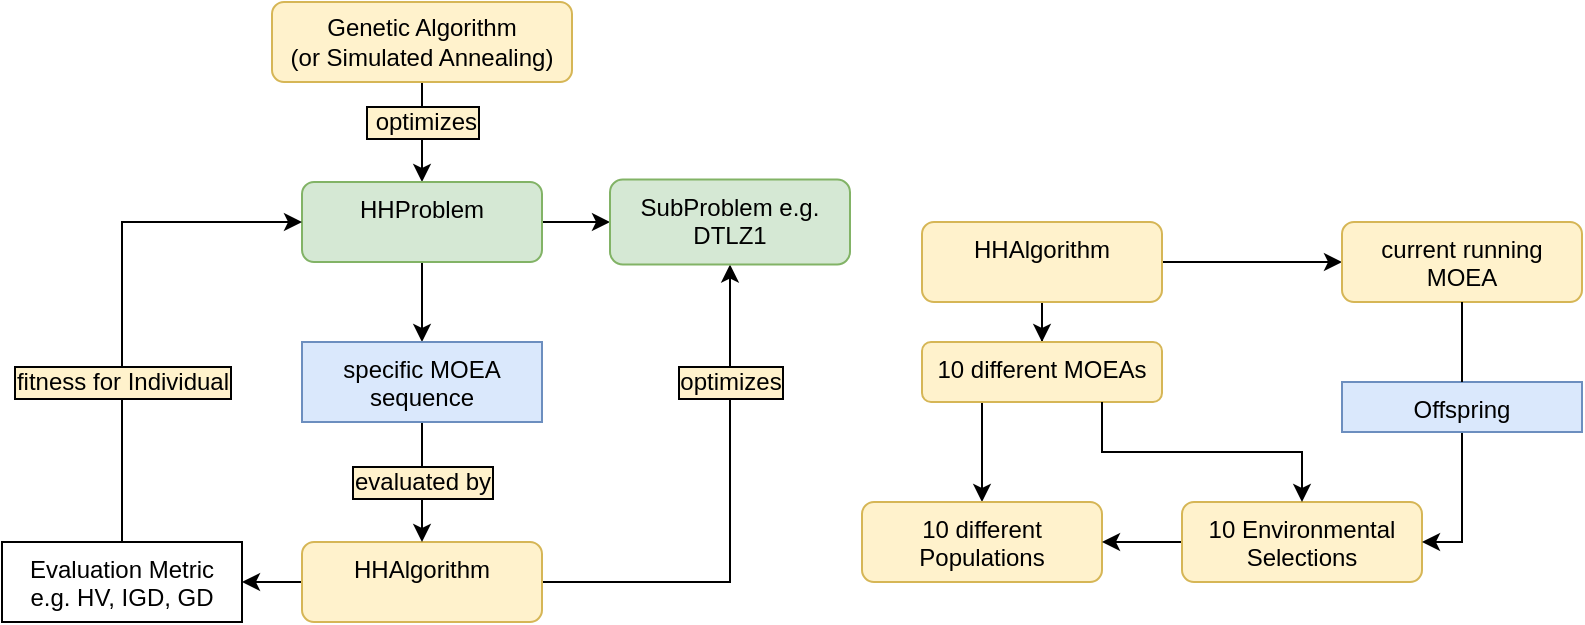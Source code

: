 <mxfile version="14.9.3" type="device"><diagram id="fGqHtpbVRCrbDgPWiqWl" name="Page-1"><mxGraphModel dx="1422" dy="763" grid="1" gridSize="10" guides="1" tooltips="1" connect="1" arrows="1" fold="1" page="1" pageScale="1" pageWidth="827" pageHeight="1169" math="0" shadow="0"><root><mxCell id="0"/><mxCell id="1" parent="0"/><mxCell id="GqoO9GmvlOmXwbJZfiXV-16" value="" style="edgeStyle=orthogonalEdgeStyle;rounded=0;orthogonalLoop=1;jettySize=auto;html=1;entryX=0.5;entryY=0;entryDx=0;entryDy=0;" parent="1" source="GqoO9GmvlOmXwbJZfiXV-4" target="GqoO9GmvlOmXwbJZfiXV-27" edge="1"><mxGeometry relative="1" as="geometry"><mxPoint x="240" y="270" as="targetPoint"/></mxGeometry></mxCell><mxCell id="GqoO9GmvlOmXwbJZfiXV-4" value="Genetic Algorithm&lt;br&gt;(or Simulated Annealing)" style="whiteSpace=wrap;html=1;rounded=1;fillColor=#fff2cc;strokeColor=#d6b656;" parent="1" vertex="1"><mxGeometry x="165" y="190" width="150" height="40" as="geometry"/></mxCell><mxCell id="GqoO9GmvlOmXwbJZfiXV-29" value="" style="edgeStyle=orthogonalEdgeStyle;rounded=0;orthogonalLoop=1;jettySize=auto;html=1;" parent="1" source="GqoO9GmvlOmXwbJZfiXV-27" target="GqoO9GmvlOmXwbJZfiXV-28" edge="1"><mxGeometry relative="1" as="geometry"/></mxCell><mxCell id="GqoO9GmvlOmXwbJZfiXV-45" value="" style="edgeStyle=orthogonalEdgeStyle;rounded=0;orthogonalLoop=1;jettySize=auto;html=1;" parent="1" source="GqoO9GmvlOmXwbJZfiXV-27" target="GqoO9GmvlOmXwbJZfiXV-43" edge="1"><mxGeometry relative="1" as="geometry"/></mxCell><mxCell id="GqoO9GmvlOmXwbJZfiXV-27" value="&lt;div&gt;HHProblem&lt;br&gt;&lt;br&gt;&lt;/div&gt;" style="rounded=1;whiteSpace=wrap;html=1;verticalAlign=top;fillColor=#d5e8d4;strokeColor=#82b366;" parent="1" vertex="1"><mxGeometry x="180" y="280" width="120" height="40" as="geometry"/></mxCell><mxCell id="GqoO9GmvlOmXwbJZfiXV-33" value="" style="edgeStyle=orthogonalEdgeStyle;rounded=0;orthogonalLoop=1;jettySize=auto;html=1;exitX=1;exitY=0.5;exitDx=0;exitDy=0;entryX=0.5;entryY=1;entryDx=0;entryDy=0;" parent="1" source="GqoO9GmvlOmXwbJZfiXV-30" target="GqoO9GmvlOmXwbJZfiXV-28" edge="1"><mxGeometry relative="1" as="geometry"><mxPoint x="510" y="440" as="targetPoint"/><Array as="points"><mxPoint x="394" y="480"/></Array></mxGeometry></mxCell><mxCell id="GqoO9GmvlOmXwbJZfiXV-28" value="SubProblem e.g. DTLZ1" style="whiteSpace=wrap;html=1;rounded=1;verticalAlign=top;fillColor=#d5e8d4;strokeColor=#82b366;" parent="1" vertex="1"><mxGeometry x="334" y="278.75" width="120" height="42.5" as="geometry"/></mxCell><mxCell id="GqoO9GmvlOmXwbJZfiXV-49" value="" style="edgeStyle=orthogonalEdgeStyle;rounded=0;orthogonalLoop=1;jettySize=auto;html=1;" parent="1" source="GqoO9GmvlOmXwbJZfiXV-30" target="GqoO9GmvlOmXwbJZfiXV-48" edge="1"><mxGeometry relative="1" as="geometry"/></mxCell><mxCell id="GqoO9GmvlOmXwbJZfiXV-30" value="HHAlgorithm" style="whiteSpace=wrap;html=1;rounded=1;verticalAlign=top;labelBackgroundColor=none;fillColor=#fff2cc;strokeColor=#d6b656;" parent="1" vertex="1"><mxGeometry x="180" y="460" width="120" height="40" as="geometry"/></mxCell><mxCell id="GqoO9GmvlOmXwbJZfiXV-35" value="&amp;nbsp;optimizes " style="text;html=1;align=center;verticalAlign=middle;resizable=0;points=[];autosize=1;strokeColor=none;labelBackgroundColor=#FFF2CC;labelBorderColor=#000000;" parent="1" vertex="1"><mxGeometry x="205" y="240" width="70" height="20" as="geometry"/></mxCell><mxCell id="GqoO9GmvlOmXwbJZfiXV-37" value="optimizes" style="text;html=1;align=center;verticalAlign=middle;resizable=0;points=[];autosize=1;strokeColor=none;labelBackgroundColor=#FFF2CC;labelBorderColor=#000000;" parent="1" vertex="1"><mxGeometry x="359" y="370" width="70" height="20" as="geometry"/></mxCell><mxCell id="GqoO9GmvlOmXwbJZfiXV-52" value="" style="edgeStyle=orthogonalEdgeStyle;rounded=0;orthogonalLoop=1;jettySize=auto;html=1;" parent="1" source="GqoO9GmvlOmXwbJZfiXV-43" target="GqoO9GmvlOmXwbJZfiXV-30" edge="1"><mxGeometry relative="1" as="geometry"/></mxCell><mxCell id="GqoO9GmvlOmXwbJZfiXV-43" value="&lt;span style=&quot;&quot;&gt;specific MOEA sequence&lt;/span&gt;" style="rounded=0;whiteSpace=wrap;html=1;labelBackgroundColor=none;verticalAlign=top;fillColor=#dae8fc;strokeColor=#6c8ebf;" parent="1" vertex="1"><mxGeometry x="180" y="360" width="120" height="40" as="geometry"/></mxCell><mxCell id="GqoO9GmvlOmXwbJZfiXV-51" value="" style="edgeStyle=orthogonalEdgeStyle;rounded=0;orthogonalLoop=1;jettySize=auto;html=1;entryX=0;entryY=0.5;entryDx=0;entryDy=0;exitX=0.5;exitY=0;exitDx=0;exitDy=0;" parent="1" source="GqoO9GmvlOmXwbJZfiXV-48" target="GqoO9GmvlOmXwbJZfiXV-27" edge="1"><mxGeometry relative="1" as="geometry"><mxPoint x="90" y="350" as="targetPoint"/></mxGeometry></mxCell><mxCell id="GqoO9GmvlOmXwbJZfiXV-48" value="&lt;div&gt;Evaluation Metric&lt;/div&gt;&lt;div&gt;e.g. HV, IGD, GD&lt;br&gt;&lt;/div&gt;" style="rounded=0;whiteSpace=wrap;html=1;labelBackgroundColor=#ffffff;verticalAlign=top;" parent="1" vertex="1"><mxGeometry x="30" y="460" width="120" height="40" as="geometry"/></mxCell><mxCell id="GqoO9GmvlOmXwbJZfiXV-53" value="fitness for Individual" style="text;html=1;align=center;verticalAlign=middle;resizable=0;points=[];autosize=1;strokeColor=none;labelBackgroundColor=#FFF2CC;labelBorderColor=#000000;" parent="1" vertex="1"><mxGeometry x="30" y="370" width="120" height="20" as="geometry"/></mxCell><mxCell id="GqoO9GmvlOmXwbJZfiXV-54" value="evaluated by" style="text;html=1;align=center;verticalAlign=middle;resizable=0;points=[];autosize=1;strokeColor=none;labelBackgroundColor=#FFF2CC;labelBorderColor=#000000;" parent="1" vertex="1"><mxGeometry x="200" y="420" width="80" height="20" as="geometry"/></mxCell><mxCell id="21ypU8rHQXAEZbJ8QXGD-3" value="" style="edgeStyle=orthogonalEdgeStyle;rounded=0;orthogonalLoop=1;jettySize=auto;html=1;exitX=0.5;exitY=1;exitDx=0;exitDy=0;" edge="1" parent="1" source="21ypU8rHQXAEZbJ8QXGD-5" target="21ypU8rHQXAEZbJ8QXGD-8"><mxGeometry relative="1" as="geometry"/></mxCell><mxCell id="21ypU8rHQXAEZbJ8QXGD-4" value="" style="edgeStyle=orthogonalEdgeStyle;rounded=0;orthogonalLoop=1;jettySize=auto;html=1;exitX=1;exitY=0.5;exitDx=0;exitDy=0;entryX=0;entryY=0.5;entryDx=0;entryDy=0;" edge="1" parent="1" source="21ypU8rHQXAEZbJ8QXGD-5" target="21ypU8rHQXAEZbJ8QXGD-14"><mxGeometry relative="1" as="geometry"><mxPoint x="660" y="320" as="targetPoint"/></mxGeometry></mxCell><mxCell id="21ypU8rHQXAEZbJ8QXGD-5" value="HHAlgorithm" style="whiteSpace=wrap;html=1;rounded=1;verticalAlign=top;labelBackgroundColor=none;fillColor=#fff2cc;strokeColor=#d6b656;" vertex="1" parent="1"><mxGeometry x="490" y="300" width="120" height="40" as="geometry"/></mxCell><mxCell id="21ypU8rHQXAEZbJ8QXGD-7" value="" style="edgeStyle=orthogonalEdgeStyle;rounded=0;orthogonalLoop=1;jettySize=auto;html=1;exitX=0.25;exitY=1;exitDx=0;exitDy=0;" edge="1" parent="1" source="21ypU8rHQXAEZbJ8QXGD-8" target="21ypU8rHQXAEZbJ8QXGD-9"><mxGeometry relative="1" as="geometry"/></mxCell><mxCell id="21ypU8rHQXAEZbJ8QXGD-8" value="10 different MOEAs" style="whiteSpace=wrap;html=1;rounded=1;verticalAlign=top;strokeColor=#d6b656;fillColor=#fff2cc;" vertex="1" parent="1"><mxGeometry x="490" y="360" width="120" height="30" as="geometry"/></mxCell><mxCell id="21ypU8rHQXAEZbJ8QXGD-9" value="10 different Populations" style="whiteSpace=wrap;html=1;rounded=1;verticalAlign=top;strokeColor=#d6b656;fillColor=#fff2cc;" vertex="1" parent="1"><mxGeometry x="460" y="440" width="120" height="40" as="geometry"/></mxCell><mxCell id="21ypU8rHQXAEZbJ8QXGD-10" style="edgeStyle=orthogonalEdgeStyle;rounded=0;orthogonalLoop=1;jettySize=auto;html=1;exitX=0.5;exitY=1;exitDx=0;exitDy=0;" edge="1" parent="1"><mxGeometry relative="1" as="geometry"><mxPoint x="760" y="455" as="sourcePoint"/><mxPoint x="760" y="455" as="targetPoint"/></mxGeometry></mxCell><mxCell id="21ypU8rHQXAEZbJ8QXGD-11" value="" style="edgeStyle=orthogonalEdgeStyle;rounded=0;orthogonalLoop=1;jettySize=auto;html=1;" edge="1" parent="1" source="21ypU8rHQXAEZbJ8QXGD-12" target="21ypU8rHQXAEZbJ8QXGD-9"><mxGeometry relative="1" as="geometry"/></mxCell><mxCell id="21ypU8rHQXAEZbJ8QXGD-12" value="10 Environmental Selections" style="whiteSpace=wrap;html=1;rounded=1;verticalAlign=top;strokeColor=#d6b656;fillColor=#fff2cc;" vertex="1" parent="1"><mxGeometry x="620" y="440" width="120" height="40" as="geometry"/></mxCell><mxCell id="21ypU8rHQXAEZbJ8QXGD-13" value="" style="edgeStyle=orthogonalEdgeStyle;rounded=0;orthogonalLoop=1;jettySize=auto;html=1;exitX=0.5;exitY=1;exitDx=0;exitDy=0;entryX=1;entryY=0.5;entryDx=0;entryDy=0;startArrow=none;" edge="1" parent="1" source="21ypU8rHQXAEZbJ8QXGD-16" target="21ypU8rHQXAEZbJ8QXGD-12"><mxGeometry relative="1" as="geometry"><mxPoint x="720" y="340" as="sourcePoint"/><mxPoint x="720" y="380" as="targetPoint"/></mxGeometry></mxCell><mxCell id="21ypU8rHQXAEZbJ8QXGD-14" value="current running MOEA" style="whiteSpace=wrap;html=1;rounded=1;verticalAlign=top;strokeColor=#d6b656;fillColor=#fff2cc;" vertex="1" parent="1"><mxGeometry x="700" y="300" width="120" height="40" as="geometry"/></mxCell><mxCell id="21ypU8rHQXAEZbJ8QXGD-17" value="" style="edgeStyle=orthogonalEdgeStyle;rounded=0;orthogonalLoop=1;jettySize=auto;html=1;entryX=0.5;entryY=0;entryDx=0;entryDy=0;exitX=0.75;exitY=1;exitDx=0;exitDy=0;" edge="1" parent="1" source="21ypU8rHQXAEZbJ8QXGD-8" target="21ypU8rHQXAEZbJ8QXGD-12"><mxGeometry relative="1" as="geometry"><mxPoint x="559" y="470" as="sourcePoint"/><mxPoint x="510" y="470" as="targetPoint"/></mxGeometry></mxCell><mxCell id="21ypU8rHQXAEZbJ8QXGD-16" value="Offspring" style="rounded=0;whiteSpace=wrap;html=1;labelBackgroundColor=none;verticalAlign=top;fillColor=#dae8fc;strokeColor=#6c8ebf;" vertex="1" parent="1"><mxGeometry x="700" y="380" width="120" height="25" as="geometry"/></mxCell><mxCell id="21ypU8rHQXAEZbJ8QXGD-18" value="" style="edgeStyle=orthogonalEdgeStyle;rounded=0;orthogonalLoop=1;jettySize=auto;html=1;exitX=0.5;exitY=1;exitDx=0;exitDy=0;entryX=0.5;entryY=0;entryDx=0;entryDy=0;endArrow=none;" edge="1" parent="1" source="21ypU8rHQXAEZbJ8QXGD-14" target="21ypU8rHQXAEZbJ8QXGD-16"><mxGeometry relative="1" as="geometry"><mxPoint x="740" y="330" as="sourcePoint"/><mxPoint x="680" y="460" as="targetPoint"/></mxGeometry></mxCell></root></mxGraphModel></diagram></mxfile>